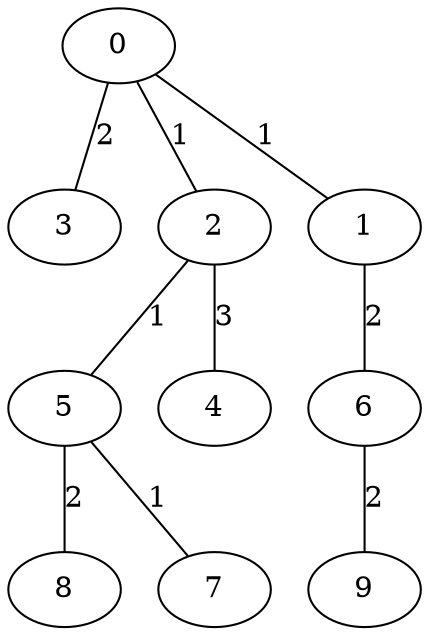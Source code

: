 graph{
0 -- 3[label="2",weight="2"];
0 -- 2[label="1",weight="1"];
0 -- 1[label="1",weight="1"];
1 -- 6[label="2",weight="2"];
2 -- 5[label="1",weight="1"];
2 -- 4[label="3",weight="3"];
5 -- 8[label="2",weight="2"];
5 -- 7[label="1",weight="1"];
6 -- 9[label="2",weight="2"];
}